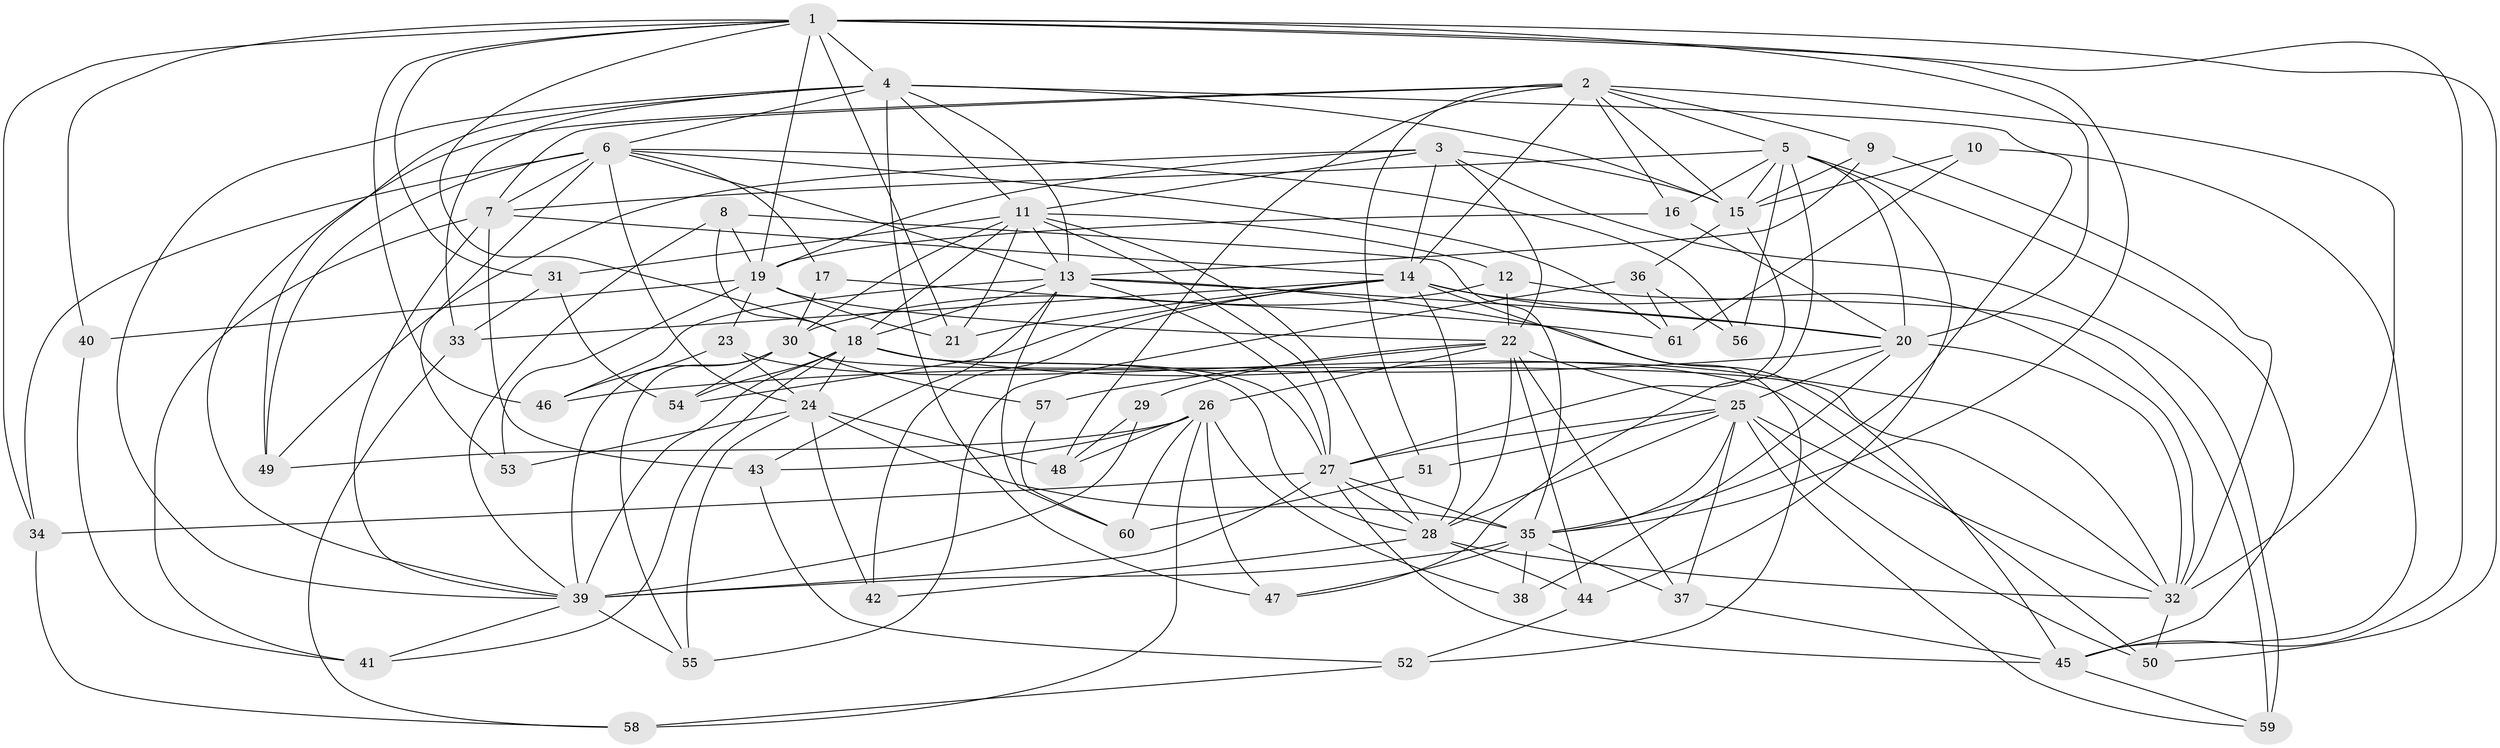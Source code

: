 // original degree distribution, {4: 1.0}
// Generated by graph-tools (version 1.1) at 2025/53/03/04/25 22:53:57]
// undirected, 61 vertices, 184 edges
graph export_dot {
  node [color=gray90,style=filled];
  1;
  2;
  3;
  4;
  5;
  6;
  7;
  8;
  9;
  10;
  11;
  12;
  13;
  14;
  15;
  16;
  17;
  18;
  19;
  20;
  21;
  22;
  23;
  24;
  25;
  26;
  27;
  28;
  29;
  30;
  31;
  32;
  33;
  34;
  35;
  36;
  37;
  38;
  39;
  40;
  41;
  42;
  43;
  44;
  45;
  46;
  47;
  48;
  49;
  50;
  51;
  52;
  53;
  54;
  55;
  56;
  57;
  58;
  59;
  60;
  61;
  1 -- 4 [weight=1.0];
  1 -- 18 [weight=1.0];
  1 -- 19 [weight=1.0];
  1 -- 20 [weight=1.0];
  1 -- 21 [weight=1.0];
  1 -- 31 [weight=1.0];
  1 -- 34 [weight=1.0];
  1 -- 35 [weight=1.0];
  1 -- 40 [weight=1.0];
  1 -- 45 [weight=1.0];
  1 -- 46 [weight=1.0];
  1 -- 50 [weight=1.0];
  2 -- 5 [weight=1.0];
  2 -- 7 [weight=1.0];
  2 -- 9 [weight=1.0];
  2 -- 14 [weight=1.0];
  2 -- 15 [weight=1.0];
  2 -- 16 [weight=1.0];
  2 -- 32 [weight=1.0];
  2 -- 39 [weight=1.0];
  2 -- 48 [weight=1.0];
  2 -- 51 [weight=1.0];
  3 -- 11 [weight=1.0];
  3 -- 14 [weight=1.0];
  3 -- 15 [weight=1.0];
  3 -- 19 [weight=2.0];
  3 -- 22 [weight=1.0];
  3 -- 49 [weight=1.0];
  3 -- 59 [weight=1.0];
  4 -- 6 [weight=1.0];
  4 -- 11 [weight=1.0];
  4 -- 13 [weight=1.0];
  4 -- 15 [weight=1.0];
  4 -- 33 [weight=1.0];
  4 -- 35 [weight=1.0];
  4 -- 39 [weight=1.0];
  4 -- 47 [weight=1.0];
  4 -- 49 [weight=1.0];
  5 -- 7 [weight=1.0];
  5 -- 15 [weight=1.0];
  5 -- 16 [weight=1.0];
  5 -- 20 [weight=1.0];
  5 -- 44 [weight=1.0];
  5 -- 45 [weight=1.0];
  5 -- 47 [weight=1.0];
  5 -- 56 [weight=2.0];
  6 -- 7 [weight=2.0];
  6 -- 13 [weight=1.0];
  6 -- 17 [weight=1.0];
  6 -- 24 [weight=2.0];
  6 -- 34 [weight=1.0];
  6 -- 49 [weight=1.0];
  6 -- 53 [weight=1.0];
  6 -- 56 [weight=1.0];
  6 -- 61 [weight=1.0];
  7 -- 14 [weight=1.0];
  7 -- 39 [weight=1.0];
  7 -- 41 [weight=1.0];
  7 -- 43 [weight=1.0];
  8 -- 18 [weight=1.0];
  8 -- 19 [weight=1.0];
  8 -- 35 [weight=1.0];
  8 -- 39 [weight=1.0];
  9 -- 13 [weight=1.0];
  9 -- 15 [weight=1.0];
  9 -- 32 [weight=1.0];
  10 -- 15 [weight=2.0];
  10 -- 45 [weight=1.0];
  10 -- 61 [weight=1.0];
  11 -- 12 [weight=1.0];
  11 -- 13 [weight=1.0];
  11 -- 18 [weight=1.0];
  11 -- 21 [weight=1.0];
  11 -- 27 [weight=1.0];
  11 -- 28 [weight=1.0];
  11 -- 30 [weight=1.0];
  11 -- 31 [weight=1.0];
  12 -- 22 [weight=1.0];
  12 -- 30 [weight=1.0];
  12 -- 59 [weight=1.0];
  13 -- 18 [weight=2.0];
  13 -- 20 [weight=1.0];
  13 -- 27 [weight=1.0];
  13 -- 43 [weight=1.0];
  13 -- 45 [weight=1.0];
  13 -- 46 [weight=1.0];
  13 -- 60 [weight=1.0];
  14 -- 20 [weight=1.0];
  14 -- 21 [weight=1.0];
  14 -- 28 [weight=1.0];
  14 -- 32 [weight=1.0];
  14 -- 33 [weight=1.0];
  14 -- 42 [weight=2.0];
  14 -- 52 [weight=1.0];
  14 -- 54 [weight=1.0];
  15 -- 27 [weight=2.0];
  15 -- 36 [weight=1.0];
  16 -- 19 [weight=1.0];
  16 -- 20 [weight=1.0];
  17 -- 30 [weight=2.0];
  17 -- 61 [weight=1.0];
  18 -- 24 [weight=1.0];
  18 -- 27 [weight=1.0];
  18 -- 28 [weight=1.0];
  18 -- 32 [weight=1.0];
  18 -- 39 [weight=1.0];
  18 -- 41 [weight=1.0];
  18 -- 54 [weight=1.0];
  19 -- 21 [weight=1.0];
  19 -- 22 [weight=2.0];
  19 -- 23 [weight=1.0];
  19 -- 40 [weight=2.0];
  19 -- 53 [weight=1.0];
  20 -- 25 [weight=2.0];
  20 -- 32 [weight=2.0];
  20 -- 38 [weight=2.0];
  20 -- 46 [weight=1.0];
  22 -- 25 [weight=1.0];
  22 -- 26 [weight=1.0];
  22 -- 28 [weight=2.0];
  22 -- 29 [weight=1.0];
  22 -- 37 [weight=1.0];
  22 -- 44 [weight=1.0];
  22 -- 57 [weight=1.0];
  23 -- 24 [weight=1.0];
  23 -- 46 [weight=1.0];
  23 -- 50 [weight=1.0];
  24 -- 35 [weight=1.0];
  24 -- 42 [weight=1.0];
  24 -- 48 [weight=1.0];
  24 -- 53 [weight=2.0];
  24 -- 55 [weight=1.0];
  25 -- 27 [weight=1.0];
  25 -- 28 [weight=1.0];
  25 -- 32 [weight=1.0];
  25 -- 35 [weight=1.0];
  25 -- 37 [weight=1.0];
  25 -- 50 [weight=1.0];
  25 -- 51 [weight=2.0];
  25 -- 59 [weight=1.0];
  26 -- 38 [weight=1.0];
  26 -- 43 [weight=1.0];
  26 -- 47 [weight=1.0];
  26 -- 48 [weight=1.0];
  26 -- 49 [weight=1.0];
  26 -- 58 [weight=1.0];
  26 -- 60 [weight=1.0];
  27 -- 28 [weight=1.0];
  27 -- 34 [weight=1.0];
  27 -- 35 [weight=1.0];
  27 -- 39 [weight=1.0];
  27 -- 45 [weight=2.0];
  28 -- 32 [weight=1.0];
  28 -- 42 [weight=1.0];
  28 -- 44 [weight=1.0];
  29 -- 39 [weight=2.0];
  29 -- 48 [weight=1.0];
  30 -- 32 [weight=1.0];
  30 -- 39 [weight=1.0];
  30 -- 54 [weight=1.0];
  30 -- 55 [weight=1.0];
  30 -- 57 [weight=2.0];
  31 -- 33 [weight=1.0];
  31 -- 54 [weight=1.0];
  32 -- 50 [weight=1.0];
  33 -- 58 [weight=1.0];
  34 -- 58 [weight=1.0];
  35 -- 37 [weight=1.0];
  35 -- 38 [weight=1.0];
  35 -- 39 [weight=1.0];
  35 -- 47 [weight=1.0];
  36 -- 55 [weight=1.0];
  36 -- 56 [weight=1.0];
  36 -- 61 [weight=1.0];
  37 -- 45 [weight=1.0];
  39 -- 41 [weight=1.0];
  39 -- 55 [weight=1.0];
  40 -- 41 [weight=1.0];
  43 -- 52 [weight=1.0];
  44 -- 52 [weight=1.0];
  45 -- 59 [weight=1.0];
  51 -- 60 [weight=1.0];
  52 -- 58 [weight=1.0];
  57 -- 60 [weight=1.0];
}
